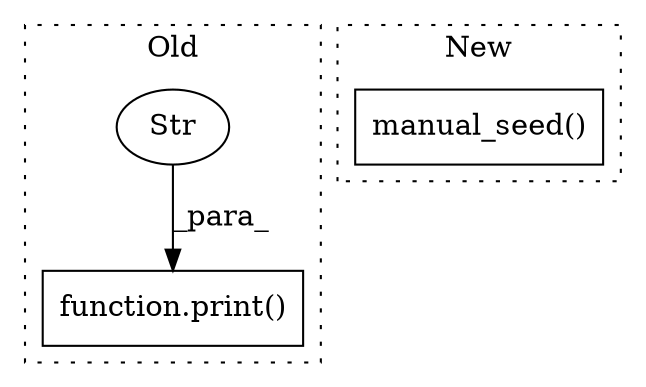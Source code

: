 digraph G {
subgraph cluster0 {
1 [label="function.print()" a="75" s="2227,2281" l="6,1" shape="box"];
3 [label="Str" a="66" s="2233" l="48" shape="ellipse"];
label = "Old";
style="dotted";
}
subgraph cluster1 {
2 [label="manual_seed()" a="75" s="853,879" l="18,1" shape="box"];
label = "New";
style="dotted";
}
3 -> 1 [label="_para_"];
}